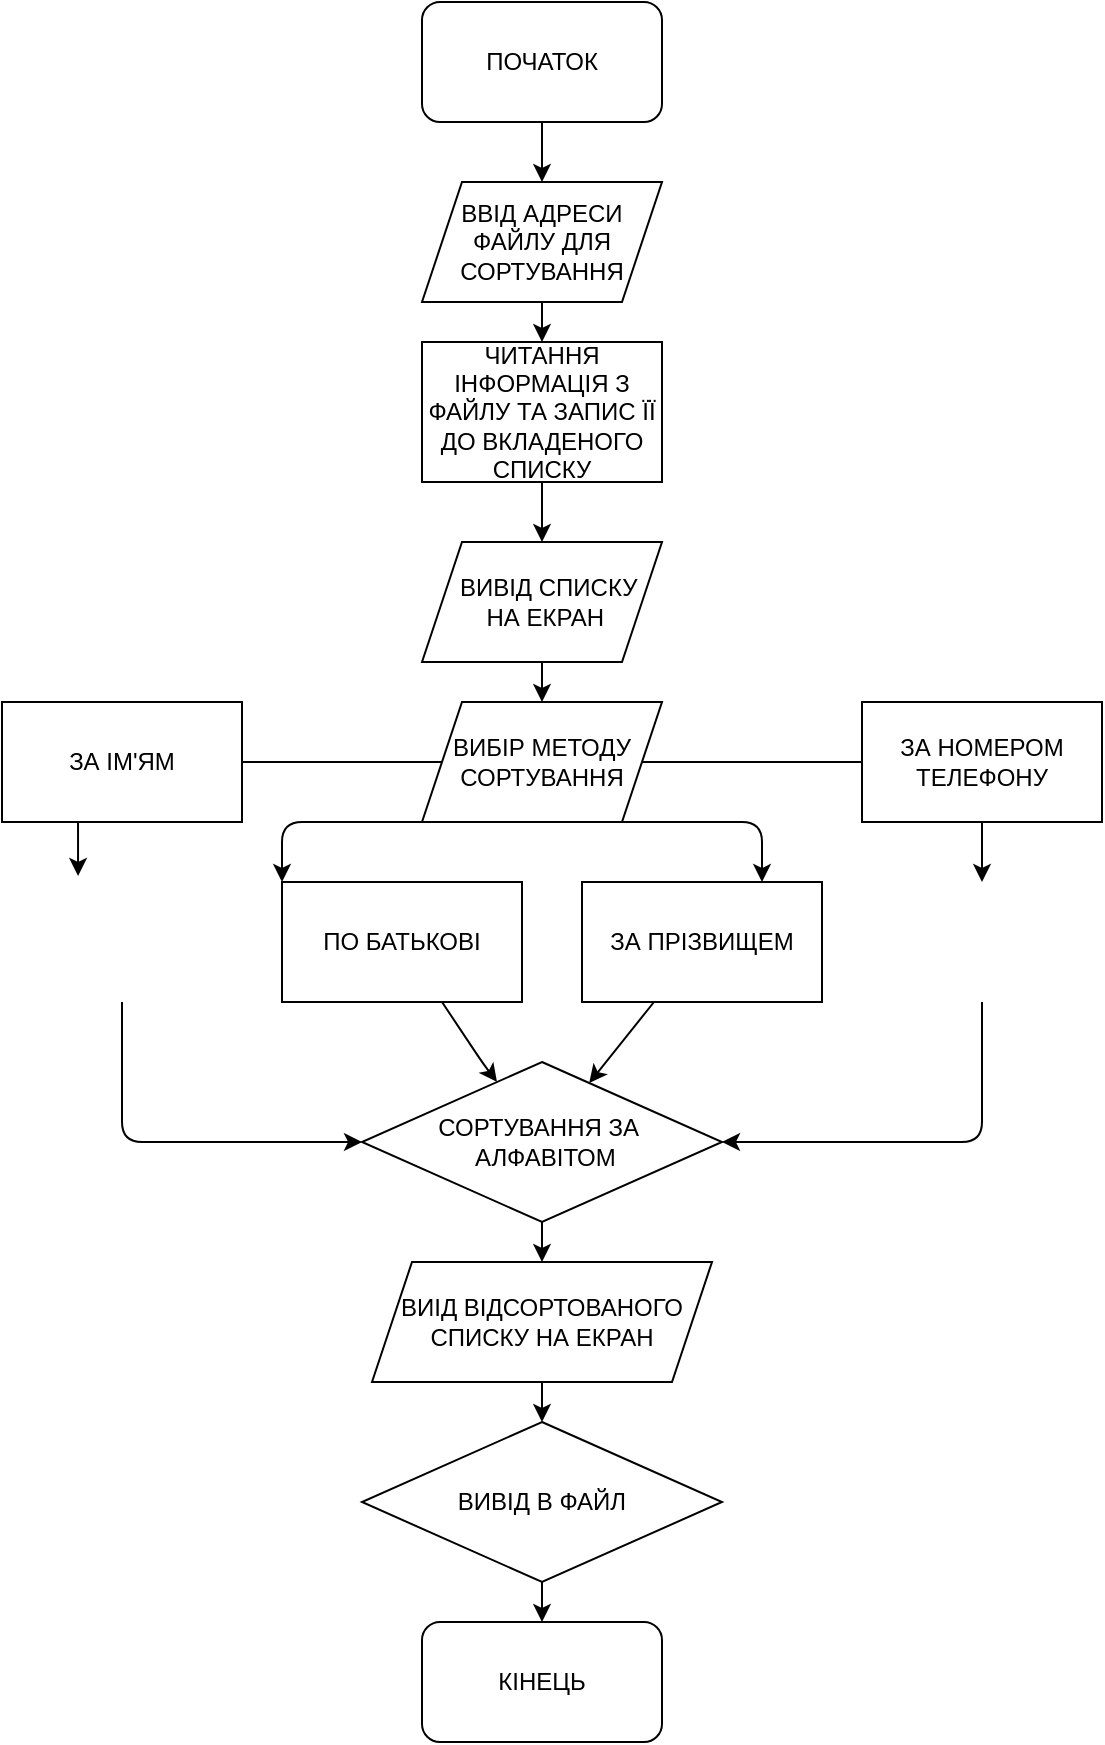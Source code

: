 <mxfile>
    <diagram id="n3LeqiDhGWuPTNJAqjnF" name="Page-1">
        <mxGraphModel dx="585" dy="347" grid="1" gridSize="10" guides="1" tooltips="1" connect="1" arrows="1" fold="1" page="1" pageScale="1" pageWidth="827" pageHeight="1169" math="0" shadow="0">
            <root>
                <mxCell id="0"/>
                <mxCell id="1" parent="0"/>
                <mxCell id="22" style="edgeStyle=none;html=1;entryX=0.5;entryY=0;entryDx=0;entryDy=0;" parent="1" source="5" target="39" edge="1">
                    <mxGeometry relative="1" as="geometry">
                        <mxPoint x="290" y="120" as="targetPoint"/>
                    </mxGeometry>
                </mxCell>
                <mxCell id="5" value="ПОЧАТОК" style="rounded=1;whiteSpace=wrap;html=1;" parent="1" vertex="1">
                    <mxGeometry x="230" y="30" width="120" height="60" as="geometry"/>
                </mxCell>
                <mxCell id="23" style="edgeStyle=none;html=1;" parent="1" target="11" edge="1">
                    <mxGeometry relative="1" as="geometry">
                        <mxPoint x="290" y="180" as="sourcePoint"/>
                    </mxGeometry>
                </mxCell>
                <mxCell id="46" style="edgeStyle=none;html=1;" edge="1" parent="1" source="11" target="45">
                    <mxGeometry relative="1" as="geometry"/>
                </mxCell>
                <mxCell id="11" value="ЧИТАННЯ ІНФОРМАЦІЯ З ФАЙЛУ ТА ЗАПИС ЇЇ ДО ВКЛАДЕНОГО СПИСКУ" style="rounded=0;whiteSpace=wrap;html=1;" parent="1" vertex="1">
                    <mxGeometry x="230" y="200" width="120" height="70" as="geometry"/>
                </mxCell>
                <mxCell id="18" style="edgeStyle=none;html=1;entryX=0.317;entryY=-0.05;entryDx=0;entryDy=0;entryPerimeter=0;" parent="1" source="13" edge="1">
                    <mxGeometry relative="1" as="geometry">
                        <Array as="points">
                            <mxPoint x="58" y="410"/>
                        </Array>
                        <mxPoint x="58.04" y="467" as="targetPoint"/>
                    </mxGeometry>
                </mxCell>
                <mxCell id="19" style="edgeStyle=none;html=1;exitX=0;exitY=1;exitDx=0;exitDy=0;entryX=0;entryY=0;entryDx=0;entryDy=0;" parent="1" source="13" target="15" edge="1">
                    <mxGeometry relative="1" as="geometry">
                        <Array as="points">
                            <mxPoint x="160" y="440"/>
                        </Array>
                    </mxGeometry>
                </mxCell>
                <mxCell id="20" style="edgeStyle=none;html=1;exitX=0.75;exitY=1;exitDx=0;exitDy=0;entryX=0.75;entryY=0;entryDx=0;entryDy=0;" parent="1" source="13" target="16" edge="1">
                    <mxGeometry relative="1" as="geometry">
                        <mxPoint x="410" y="440" as="targetPoint"/>
                        <Array as="points">
                            <mxPoint x="400" y="440"/>
                        </Array>
                    </mxGeometry>
                </mxCell>
                <mxCell id="21" style="edgeStyle=none;html=1;exitX=1;exitY=0.5;exitDx=0;exitDy=0;entryX=0.5;entryY=0;entryDx=0;entryDy=0;" parent="1" source="13" edge="1">
                    <mxGeometry relative="1" as="geometry">
                        <Array as="points">
                            <mxPoint x="510" y="410"/>
                        </Array>
                        <mxPoint x="510" y="470" as="targetPoint"/>
                    </mxGeometry>
                </mxCell>
                <mxCell id="13" value="ВИБІР МЕТОДУ СОРТУВАННЯ" style="shape=parallelogram;perimeter=parallelogramPerimeter;whiteSpace=wrap;html=1;fixedSize=1;" parent="1" vertex="1">
                    <mxGeometry x="230" y="380" width="120" height="60" as="geometry"/>
                </mxCell>
                <mxCell id="31" style="edgeStyle=none;html=1;entryX=0;entryY=0.5;entryDx=0;entryDy=0;" parent="1" target="27" edge="1">
                    <mxGeometry relative="1" as="geometry">
                        <Array as="points">
                            <mxPoint x="80" y="600"/>
                        </Array>
                        <mxPoint x="80" y="530" as="sourcePoint"/>
                    </mxGeometry>
                </mxCell>
                <mxCell id="14" value="ЗА ІМ'ЯМ" style="rounded=0;whiteSpace=wrap;html=1;" parent="1" vertex="1">
                    <mxGeometry x="20" y="380" width="120" height="60" as="geometry"/>
                </mxCell>
                <mxCell id="34" style="edgeStyle=none;html=1;" parent="1" source="15" target="27" edge="1">
                    <mxGeometry relative="1" as="geometry">
                        <Array as="points">
                            <mxPoint x="260" y="560"/>
                        </Array>
                    </mxGeometry>
                </mxCell>
                <mxCell id="15" value="ПО БАТЬКОВІ" style="rounded=0;whiteSpace=wrap;html=1;" parent="1" vertex="1">
                    <mxGeometry x="160" y="470" width="120" height="60" as="geometry"/>
                </mxCell>
                <mxCell id="33" style="edgeStyle=none;html=1;" parent="1" source="16" target="27" edge="1">
                    <mxGeometry relative="1" as="geometry"/>
                </mxCell>
                <mxCell id="16" value="ЗА ПРІЗВИЩЕМ" style="rounded=0;whiteSpace=wrap;html=1;" parent="1" vertex="1">
                    <mxGeometry x="310" y="470" width="120" height="60" as="geometry"/>
                </mxCell>
                <mxCell id="32" style="edgeStyle=none;html=1;entryX=1;entryY=0.5;entryDx=0;entryDy=0;" parent="1" target="27" edge="1">
                    <mxGeometry relative="1" as="geometry">
                        <Array as="points">
                            <mxPoint x="510" y="600"/>
                        </Array>
                        <mxPoint x="510" y="530" as="sourcePoint"/>
                    </mxGeometry>
                </mxCell>
                <mxCell id="17" value="ЗА НОМЕРОМ ТЕЛЕФОНУ" style="rounded=0;whiteSpace=wrap;html=1;" parent="1" vertex="1">
                    <mxGeometry x="450" y="380" width="120" height="60" as="geometry"/>
                </mxCell>
                <mxCell id="42" style="edgeStyle=none;html=1;entryX=0.5;entryY=0;entryDx=0;entryDy=0;" edge="1" parent="1" source="27" target="40">
                    <mxGeometry relative="1" as="geometry"/>
                </mxCell>
                <mxCell id="27" value="СОРТУВАННЯ ЗА&amp;nbsp; &amp;nbsp;АЛФАВІТОМ" style="rhombus;whiteSpace=wrap;html=1;" parent="1" vertex="1">
                    <mxGeometry x="200" y="560" width="180" height="80" as="geometry"/>
                </mxCell>
                <mxCell id="38" style="edgeStyle=none;html=1;" parent="1" source="28" target="36" edge="1">
                    <mxGeometry relative="1" as="geometry"/>
                </mxCell>
                <mxCell id="28" value="ВИВІД В ФАЙЛ" style="rhombus;whiteSpace=wrap;html=1;" parent="1" vertex="1">
                    <mxGeometry x="200" y="740" width="180" height="80" as="geometry"/>
                </mxCell>
                <mxCell id="36" value="КІНЕЦЬ" style="rounded=1;whiteSpace=wrap;html=1;" parent="1" vertex="1">
                    <mxGeometry x="230" y="840" width="120" height="60" as="geometry"/>
                </mxCell>
                <mxCell id="39" value="ВВІД АДРЕСИ ФАЙЛУ ДЛЯ СОРТУВАННЯ" style="shape=parallelogram;perimeter=parallelogramPerimeter;whiteSpace=wrap;html=1;fixedSize=1;" vertex="1" parent="1">
                    <mxGeometry x="230" y="120" width="120" height="60" as="geometry"/>
                </mxCell>
                <mxCell id="44" style="edgeStyle=none;html=1;" edge="1" parent="1" source="40" target="28">
                    <mxGeometry relative="1" as="geometry"/>
                </mxCell>
                <mxCell id="40" value="ВИІД ВІДСОРТОВАНОГО СПИСКУ НА ЕКРАН" style="shape=parallelogram;perimeter=parallelogramPerimeter;whiteSpace=wrap;html=1;fixedSize=1;" vertex="1" parent="1">
                    <mxGeometry x="205" y="660" width="170" height="60" as="geometry"/>
                </mxCell>
                <mxCell id="47" style="edgeStyle=none;html=1;" edge="1" parent="1" source="45" target="13">
                    <mxGeometry relative="1" as="geometry"/>
                </mxCell>
                <mxCell id="45" value="&amp;nbsp; &amp;nbsp; &amp;nbsp;ВИВІД СПИСКУ&amp;nbsp; &amp;nbsp; &amp;nbsp;НА ЕКРАН" style="shape=parallelogram;perimeter=parallelogramPerimeter;whiteSpace=wrap;html=1;fixedSize=1;" vertex="1" parent="1">
                    <mxGeometry x="230" y="300" width="120" height="60" as="geometry"/>
                </mxCell>
            </root>
        </mxGraphModel>
    </diagram>
</mxfile>
